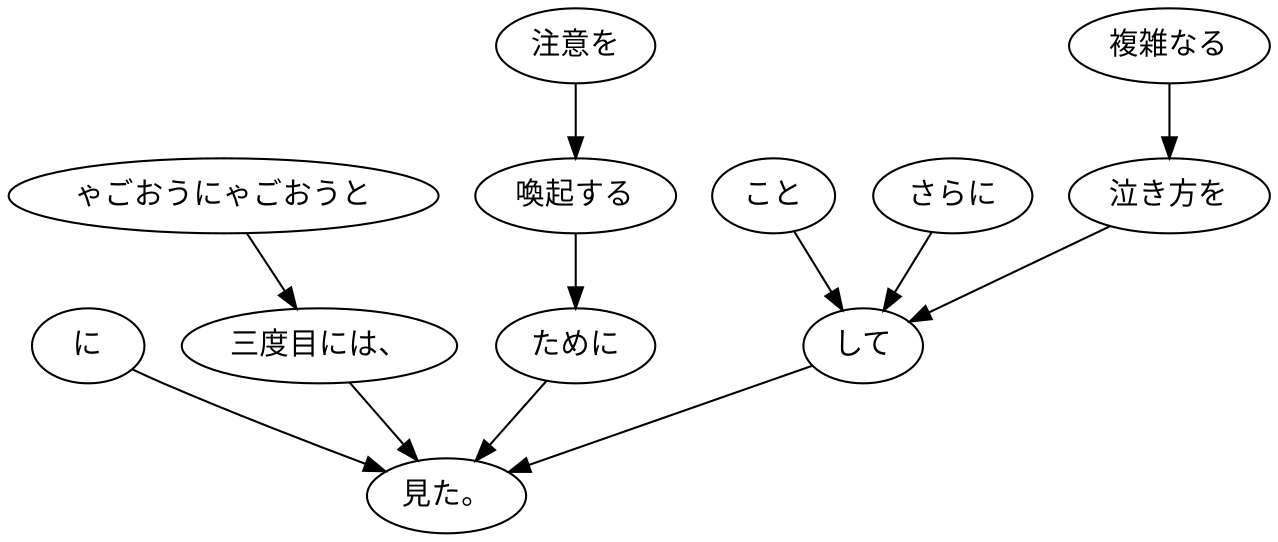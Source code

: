 digraph graph6444 {
	node0 [label="に"];
	node1 [label="ゃごおうにゃごおうと"];
	node2 [label="三度目には、"];
	node3 [label="注意を"];
	node4 [label="喚起する"];
	node5 [label="ために"];
	node6 [label="こと"];
	node7 [label="さらに"];
	node8 [label="複雑なる"];
	node9 [label="泣き方を"];
	node10 [label="して"];
	node11 [label="見た。"];
	node0 -> node11;
	node1 -> node2;
	node2 -> node11;
	node3 -> node4;
	node4 -> node5;
	node5 -> node11;
	node6 -> node10;
	node7 -> node10;
	node8 -> node9;
	node9 -> node10;
	node10 -> node11;
}
